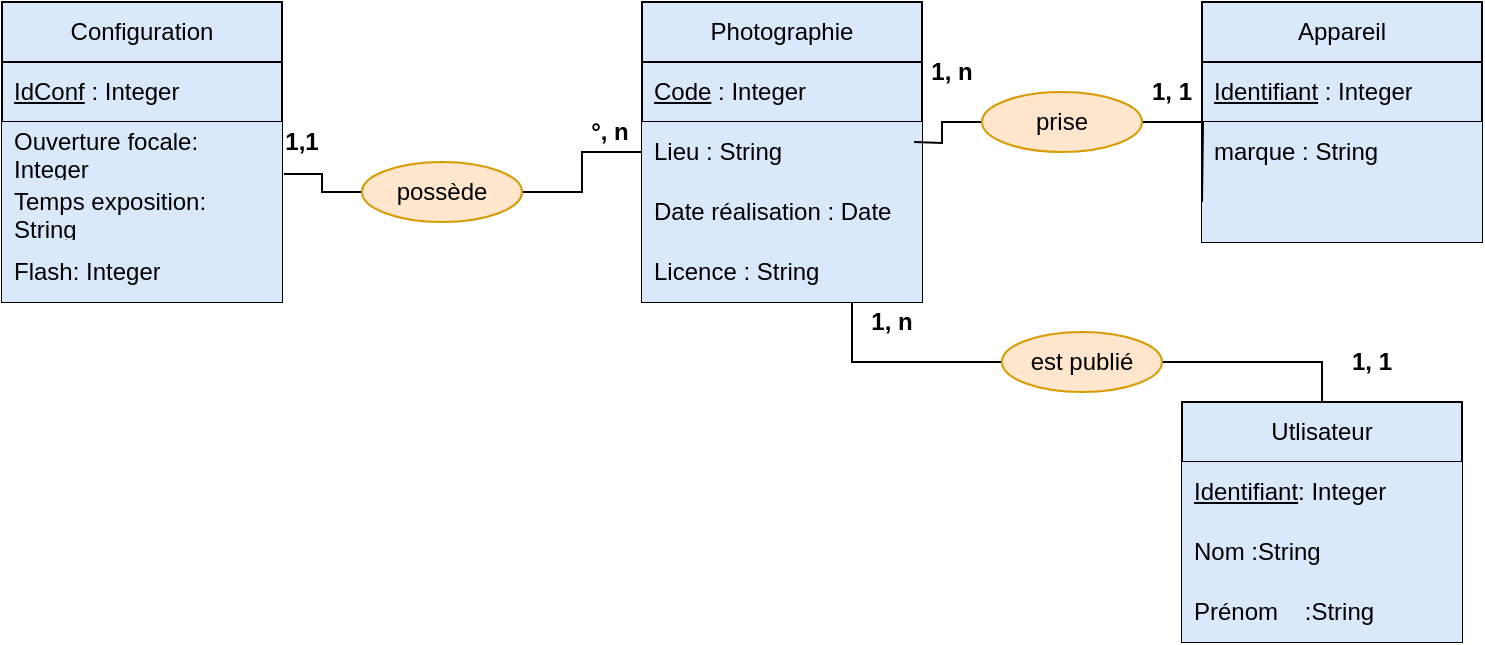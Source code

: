 <mxfile version="21.7.5" type="device">
  <diagram name="Page-1" id="ri4anvCGel_wYtRjSs9z">
    <mxGraphModel dx="828" dy="742" grid="1" gridSize="10" guides="1" tooltips="1" connect="1" arrows="1" fold="1" page="1" pageScale="1" pageWidth="827" pageHeight="1169" math="0" shadow="0">
      <root>
        <mxCell id="0" />
        <mxCell id="1" parent="0" />
        <mxCell id="vQDiU9HeTUrOOh70G-Bs-10" value="Photographie" style="swimlane;fontStyle=0;childLayout=stackLayout;horizontal=1;startSize=30;horizontalStack=0;resizeParent=1;resizeParentMax=0;resizeLast=0;collapsible=1;marginBottom=0;whiteSpace=wrap;html=1;fillColor=#dae8fc;strokeColor=#000000;" parent="1" vertex="1">
          <mxGeometry x="400" y="210" width="140" height="150" as="geometry" />
        </mxCell>
        <mxCell id="vQDiU9HeTUrOOh70G-Bs-11" value="&lt;u&gt;Code&lt;/u&gt; : Integer" style="text;strokeColor=default;fillColor=#dae8fc;align=left;verticalAlign=middle;spacingLeft=4;spacingRight=4;overflow=hidden;points=[[0,0.5],[1,0.5]];portConstraint=eastwest;rotatable=0;whiteSpace=wrap;html=1;" parent="vQDiU9HeTUrOOh70G-Bs-10" vertex="1">
          <mxGeometry y="30" width="140" height="30" as="geometry" />
        </mxCell>
        <mxCell id="vQDiU9HeTUrOOh70G-Bs-12" value="&lt;div&gt;Lieu : String&lt;/div&gt;" style="text;strokeColor=none;fillColor=#dae8fc;align=left;verticalAlign=middle;spacingLeft=4;spacingRight=4;overflow=hidden;points=[[0,0.5],[1,0.5]];portConstraint=eastwest;rotatable=0;whiteSpace=wrap;html=1;" parent="vQDiU9HeTUrOOh70G-Bs-10" vertex="1">
          <mxGeometry y="60" width="140" height="30" as="geometry" />
        </mxCell>
        <mxCell id="vQDiU9HeTUrOOh70G-Bs-13" value="Date réalisation : Date" style="text;strokeColor=none;fillColor=#dae8fc;align=left;verticalAlign=middle;spacingLeft=4;spacingRight=4;overflow=hidden;points=[[0,0.5],[1,0.5]];portConstraint=eastwest;rotatable=0;whiteSpace=wrap;html=1;" parent="vQDiU9HeTUrOOh70G-Bs-10" vertex="1">
          <mxGeometry y="90" width="140" height="30" as="geometry" />
        </mxCell>
        <mxCell id="vQDiU9HeTUrOOh70G-Bs-14" value="Licence : String" style="text;strokeColor=none;fillColor=#dae8fc;align=left;verticalAlign=middle;spacingLeft=4;spacingRight=4;overflow=hidden;points=[[0,0.5],[1,0.5]];portConstraint=eastwest;rotatable=0;whiteSpace=wrap;html=1;" parent="vQDiU9HeTUrOOh70G-Bs-10" vertex="1">
          <mxGeometry y="120" width="140" height="30" as="geometry" />
        </mxCell>
        <mxCell id="vQDiU9HeTUrOOh70G-Bs-16" value="" style="edgeStyle=orthogonalEdgeStyle;rounded=0;orthogonalLoop=1;jettySize=auto;html=1;endArrow=none;endFill=0;entryX=0;entryY=0.5;entryDx=0;entryDy=0;" parent="1" source="vQDiU9HeTUrOOh70G-Bs-15" target="vQDiU9HeTUrOOh70G-Bs-12" edge="1">
          <mxGeometry relative="1" as="geometry">
            <mxPoint x="430" y="295" as="targetPoint" />
          </mxGeometry>
        </mxCell>
        <mxCell id="vQDiU9HeTUrOOh70G-Bs-22" value="" style="edgeStyle=orthogonalEdgeStyle;rounded=0;orthogonalLoop=1;jettySize=auto;html=1;entryX=1.007;entryY=-0.133;entryDx=0;entryDy=0;entryPerimeter=0;endArrow=none;endFill=0;" parent="1" source="vQDiU9HeTUrOOh70G-Bs-15" target="vQDiU9HeTUrOOh70G-Bs-20" edge="1">
          <mxGeometry relative="1" as="geometry" />
        </mxCell>
        <mxCell id="vQDiU9HeTUrOOh70G-Bs-15" value="possède" style="ellipse;whiteSpace=wrap;html=1;fillColor=#ffe6cc;strokeColor=#d79b00;" parent="1" vertex="1">
          <mxGeometry x="260" y="290" width="80" height="30" as="geometry" />
        </mxCell>
        <mxCell id="vQDiU9HeTUrOOh70G-Bs-17" value="Configuration" style="swimlane;fontStyle=0;childLayout=stackLayout;horizontal=1;startSize=30;horizontalStack=0;resizeParent=1;resizeParentMax=0;resizeLast=0;collapsible=1;marginBottom=0;whiteSpace=wrap;html=1;fillColor=#dae8fc;strokeColor=#000000;" parent="1" vertex="1">
          <mxGeometry x="80" y="210" width="140" height="150" as="geometry" />
        </mxCell>
        <mxCell id="vQDiU9HeTUrOOh70G-Bs-18" value="&lt;div&gt;&lt;u&gt;IdConf&lt;/u&gt; : Integer&lt;/div&gt;" style="text;strokeColor=default;fillColor=#dae8fc;align=left;verticalAlign=middle;spacingLeft=4;spacingRight=4;overflow=hidden;points=[[0,0.5],[1,0.5]];portConstraint=eastwest;rotatable=0;whiteSpace=wrap;html=1;" parent="vQDiU9HeTUrOOh70G-Bs-17" vertex="1">
          <mxGeometry y="30" width="140" height="30" as="geometry" />
        </mxCell>
        <mxCell id="vQDiU9HeTUrOOh70G-Bs-19" value="Ouverture focale: Integer" style="text;strokeColor=none;fillColor=#dae8fc;align=left;verticalAlign=middle;spacingLeft=4;spacingRight=4;overflow=hidden;points=[[0,0.5],[1,0.5]];portConstraint=eastwest;rotatable=0;whiteSpace=wrap;html=1;" parent="vQDiU9HeTUrOOh70G-Bs-17" vertex="1">
          <mxGeometry y="60" width="140" height="30" as="geometry" />
        </mxCell>
        <mxCell id="vQDiU9HeTUrOOh70G-Bs-20" value="Temps exposition: String" style="text;strokeColor=none;fillColor=#dae8fc;align=left;verticalAlign=middle;spacingLeft=4;spacingRight=4;overflow=hidden;points=[[0,0.5],[1,0.5]];portConstraint=eastwest;rotatable=0;whiteSpace=wrap;html=1;" parent="vQDiU9HeTUrOOh70G-Bs-17" vertex="1">
          <mxGeometry y="90" width="140" height="30" as="geometry" />
        </mxCell>
        <mxCell id="vQDiU9HeTUrOOh70G-Bs-21" value="Flash: Integer" style="text;strokeColor=none;fillColor=#dae8fc;align=left;verticalAlign=middle;spacingLeft=4;spacingRight=4;overflow=hidden;points=[[0,0.5],[1,0.5]];portConstraint=eastwest;rotatable=0;whiteSpace=wrap;html=1;" parent="vQDiU9HeTUrOOh70G-Bs-17" vertex="1">
          <mxGeometry y="120" width="140" height="30" as="geometry" />
        </mxCell>
        <mxCell id="vQDiU9HeTUrOOh70G-Bs-24" value="&lt;b&gt;1,1&lt;/b&gt;" style="text;html=1;strokeColor=none;fillColor=none;align=center;verticalAlign=middle;whiteSpace=wrap;rounded=0;" parent="1" vertex="1">
          <mxGeometry x="200" y="270" width="60" height="20" as="geometry" />
        </mxCell>
        <mxCell id="vQDiU9HeTUrOOh70G-Bs-28" value="&lt;b&gt;°, n&lt;br&gt;&lt;/b&gt;" style="text;html=1;strokeColor=none;fillColor=none;align=center;verticalAlign=middle;whiteSpace=wrap;rounded=0;" parent="1" vertex="1">
          <mxGeometry x="354" y="265" width="60" height="20" as="geometry" />
        </mxCell>
        <mxCell id="vQDiU9HeTUrOOh70G-Bs-29" value="Appareil" style="swimlane;fontStyle=0;childLayout=stackLayout;horizontal=1;startSize=30;horizontalStack=0;resizeParent=1;resizeParentMax=0;resizeLast=0;collapsible=1;marginBottom=0;whiteSpace=wrap;html=1;fillColor=#dae8fc;strokeColor=#000000;" parent="1" vertex="1">
          <mxGeometry x="680" y="210" width="140" height="120" as="geometry" />
        </mxCell>
        <mxCell id="vQDiU9HeTUrOOh70G-Bs-30" value="&lt;u&gt;Identifiant&lt;/u&gt; : Integer" style="text;strokeColor=default;fillColor=#dae8fc;align=left;verticalAlign=middle;spacingLeft=4;spacingRight=4;overflow=hidden;points=[[0,0.5],[1,0.5]];portConstraint=eastwest;rotatable=0;whiteSpace=wrap;html=1;" parent="vQDiU9HeTUrOOh70G-Bs-29" vertex="1">
          <mxGeometry y="30" width="140" height="30" as="geometry" />
        </mxCell>
        <mxCell id="vQDiU9HeTUrOOh70G-Bs-31" value="marque : String" style="text;strokeColor=none;fillColor=#dae8fc;align=left;verticalAlign=middle;spacingLeft=4;spacingRight=4;overflow=hidden;points=[[0,0.5],[1,0.5]];portConstraint=eastwest;rotatable=0;whiteSpace=wrap;html=1;" parent="vQDiU9HeTUrOOh70G-Bs-29" vertex="1">
          <mxGeometry y="60" width="140" height="30" as="geometry" />
        </mxCell>
        <mxCell id="vQDiU9HeTUrOOh70G-Bs-32" value="" style="text;strokeColor=none;fillColor=#dae8fc;align=left;verticalAlign=middle;spacingLeft=4;spacingRight=4;overflow=hidden;points=[[0,0.5],[1,0.5]];portConstraint=eastwest;rotatable=0;whiteSpace=wrap;html=1;" parent="vQDiU9HeTUrOOh70G-Bs-29" vertex="1">
          <mxGeometry y="90" width="140" height="30" as="geometry" />
        </mxCell>
        <mxCell id="vQDiU9HeTUrOOh70G-Bs-37" value="" style="edgeStyle=orthogonalEdgeStyle;rounded=0;orthogonalLoop=1;jettySize=auto;html=1;endArrow=none;endFill=0;" parent="1" source="vQDiU9HeTUrOOh70G-Bs-34" edge="1">
          <mxGeometry relative="1" as="geometry">
            <mxPoint x="536" y="280" as="targetPoint" />
          </mxGeometry>
        </mxCell>
        <mxCell id="vQDiU9HeTUrOOh70G-Bs-38" value="" style="edgeStyle=orthogonalEdgeStyle;rounded=0;orthogonalLoop=1;jettySize=auto;html=1;endArrow=none;endFill=0;" parent="1" source="vQDiU9HeTUrOOh70G-Bs-34" edge="1">
          <mxGeometry relative="1" as="geometry">
            <mxPoint x="680" y="310" as="targetPoint" />
          </mxGeometry>
        </mxCell>
        <mxCell id="vQDiU9HeTUrOOh70G-Bs-34" value="prise" style="ellipse;whiteSpace=wrap;html=1;fillColor=#ffe6cc;strokeColor=#d79b00;" parent="1" vertex="1">
          <mxGeometry x="570" y="255" width="80" height="30" as="geometry" />
        </mxCell>
        <mxCell id="vQDiU9HeTUrOOh70G-Bs-42" value="&lt;b&gt;1, n&lt;br&gt;&lt;/b&gt;" style="text;html=1;strokeColor=none;fillColor=none;align=center;verticalAlign=middle;whiteSpace=wrap;rounded=0;" parent="1" vertex="1">
          <mxGeometry x="540" y="235" width="30" height="20" as="geometry" />
        </mxCell>
        <mxCell id="vQDiU9HeTUrOOh70G-Bs-43" value="&lt;b&gt;1, 1&lt;br&gt;&lt;/b&gt;" style="text;html=1;strokeColor=none;fillColor=none;align=center;verticalAlign=middle;whiteSpace=wrap;rounded=0;" parent="1" vertex="1">
          <mxGeometry x="650" y="245" width="30" height="20" as="geometry" />
        </mxCell>
        <mxCell id="xnC8yhh0jQ5ZpmauFNYn-1" value="Utlisateur" style="swimlane;fontStyle=0;childLayout=stackLayout;horizontal=1;startSize=30;horizontalStack=0;resizeParent=1;resizeParentMax=0;resizeLast=0;collapsible=1;marginBottom=0;whiteSpace=wrap;html=1;fillColor=#dae8fc;strokeColor=#000000;" parent="1" vertex="1">
          <mxGeometry x="670" y="410" width="140" height="120" as="geometry" />
        </mxCell>
        <mxCell id="xnC8yhh0jQ5ZpmauFNYn-3" value="&lt;u&gt;Identifiant&lt;/u&gt;: Integer" style="text;strokeColor=none;fillColor=#dae8fc;align=left;verticalAlign=middle;spacingLeft=4;spacingRight=4;overflow=hidden;points=[[0,0.5],[1,0.5]];portConstraint=eastwest;rotatable=0;whiteSpace=wrap;html=1;" parent="xnC8yhh0jQ5ZpmauFNYn-1" vertex="1">
          <mxGeometry y="30" width="140" height="30" as="geometry" />
        </mxCell>
        <mxCell id="xnC8yhh0jQ5ZpmauFNYn-11" value="Nom&#x9;:String" style="text;strokeColor=none;fillColor=#dae8fc;align=left;verticalAlign=middle;spacingLeft=4;spacingRight=4;overflow=hidden;points=[[0,0.5],[1,0.5]];portConstraint=eastwest;rotatable=0;whiteSpace=wrap;html=1;" parent="xnC8yhh0jQ5ZpmauFNYn-1" vertex="1">
          <mxGeometry y="60" width="140" height="30" as="geometry" />
        </mxCell>
        <mxCell id="xnC8yhh0jQ5ZpmauFNYn-2" value="Prénom&amp;nbsp;&amp;nbsp;&amp;nbsp; :String" style="text;strokeColor=none;fillColor=#dae8fc;align=left;verticalAlign=middle;spacingLeft=4;spacingRight=4;overflow=hidden;points=[[0,0.5],[1,0.5]];portConstraint=eastwest;rotatable=0;whiteSpace=wrap;html=1;" parent="xnC8yhh0jQ5ZpmauFNYn-1" vertex="1">
          <mxGeometry y="90" width="140" height="30" as="geometry" />
        </mxCell>
        <mxCell id="xnC8yhh0jQ5ZpmauFNYn-4" value="" style="edgeStyle=orthogonalEdgeStyle;rounded=0;orthogonalLoop=1;jettySize=auto;html=1;entryX=0.5;entryY=0;entryDx=0;entryDy=0;endArrow=none;endFill=0;" parent="1" source="xnC8yhh0jQ5ZpmauFNYn-5" target="xnC8yhh0jQ5ZpmauFNYn-1" edge="1">
          <mxGeometry relative="1" as="geometry" />
        </mxCell>
        <mxCell id="xnC8yhh0jQ5ZpmauFNYn-10" style="edgeStyle=orthogonalEdgeStyle;rounded=0;orthogonalLoop=1;jettySize=auto;html=1;exitX=0;exitY=0.5;exitDx=0;exitDy=0;entryX=0.75;entryY=1;entryDx=0;entryDy=0;endArrow=none;endFill=0;" parent="1" source="xnC8yhh0jQ5ZpmauFNYn-5" target="vQDiU9HeTUrOOh70G-Bs-10" edge="1">
          <mxGeometry relative="1" as="geometry" />
        </mxCell>
        <mxCell id="xnC8yhh0jQ5ZpmauFNYn-5" value="est publié" style="ellipse;whiteSpace=wrap;html=1;fillColor=#ffe6cc;strokeColor=#d79b00;" parent="1" vertex="1">
          <mxGeometry x="580" y="375" width="80" height="30" as="geometry" />
        </mxCell>
        <mxCell id="xnC8yhh0jQ5ZpmauFNYn-6" value="&lt;b&gt;1, n&lt;br&gt;&lt;/b&gt;" style="text;html=1;strokeColor=none;fillColor=none;align=center;verticalAlign=middle;whiteSpace=wrap;rounded=0;" parent="1" vertex="1">
          <mxGeometry x="510" y="360" width="30" height="20" as="geometry" />
        </mxCell>
        <mxCell id="xnC8yhh0jQ5ZpmauFNYn-7" value="&lt;b&gt;1, 1&lt;br&gt;&lt;/b&gt;" style="text;html=1;strokeColor=none;fillColor=none;align=center;verticalAlign=middle;whiteSpace=wrap;rounded=0;" parent="1" vertex="1">
          <mxGeometry x="750" y="380" width="30" height="20" as="geometry" />
        </mxCell>
      </root>
    </mxGraphModel>
  </diagram>
</mxfile>
